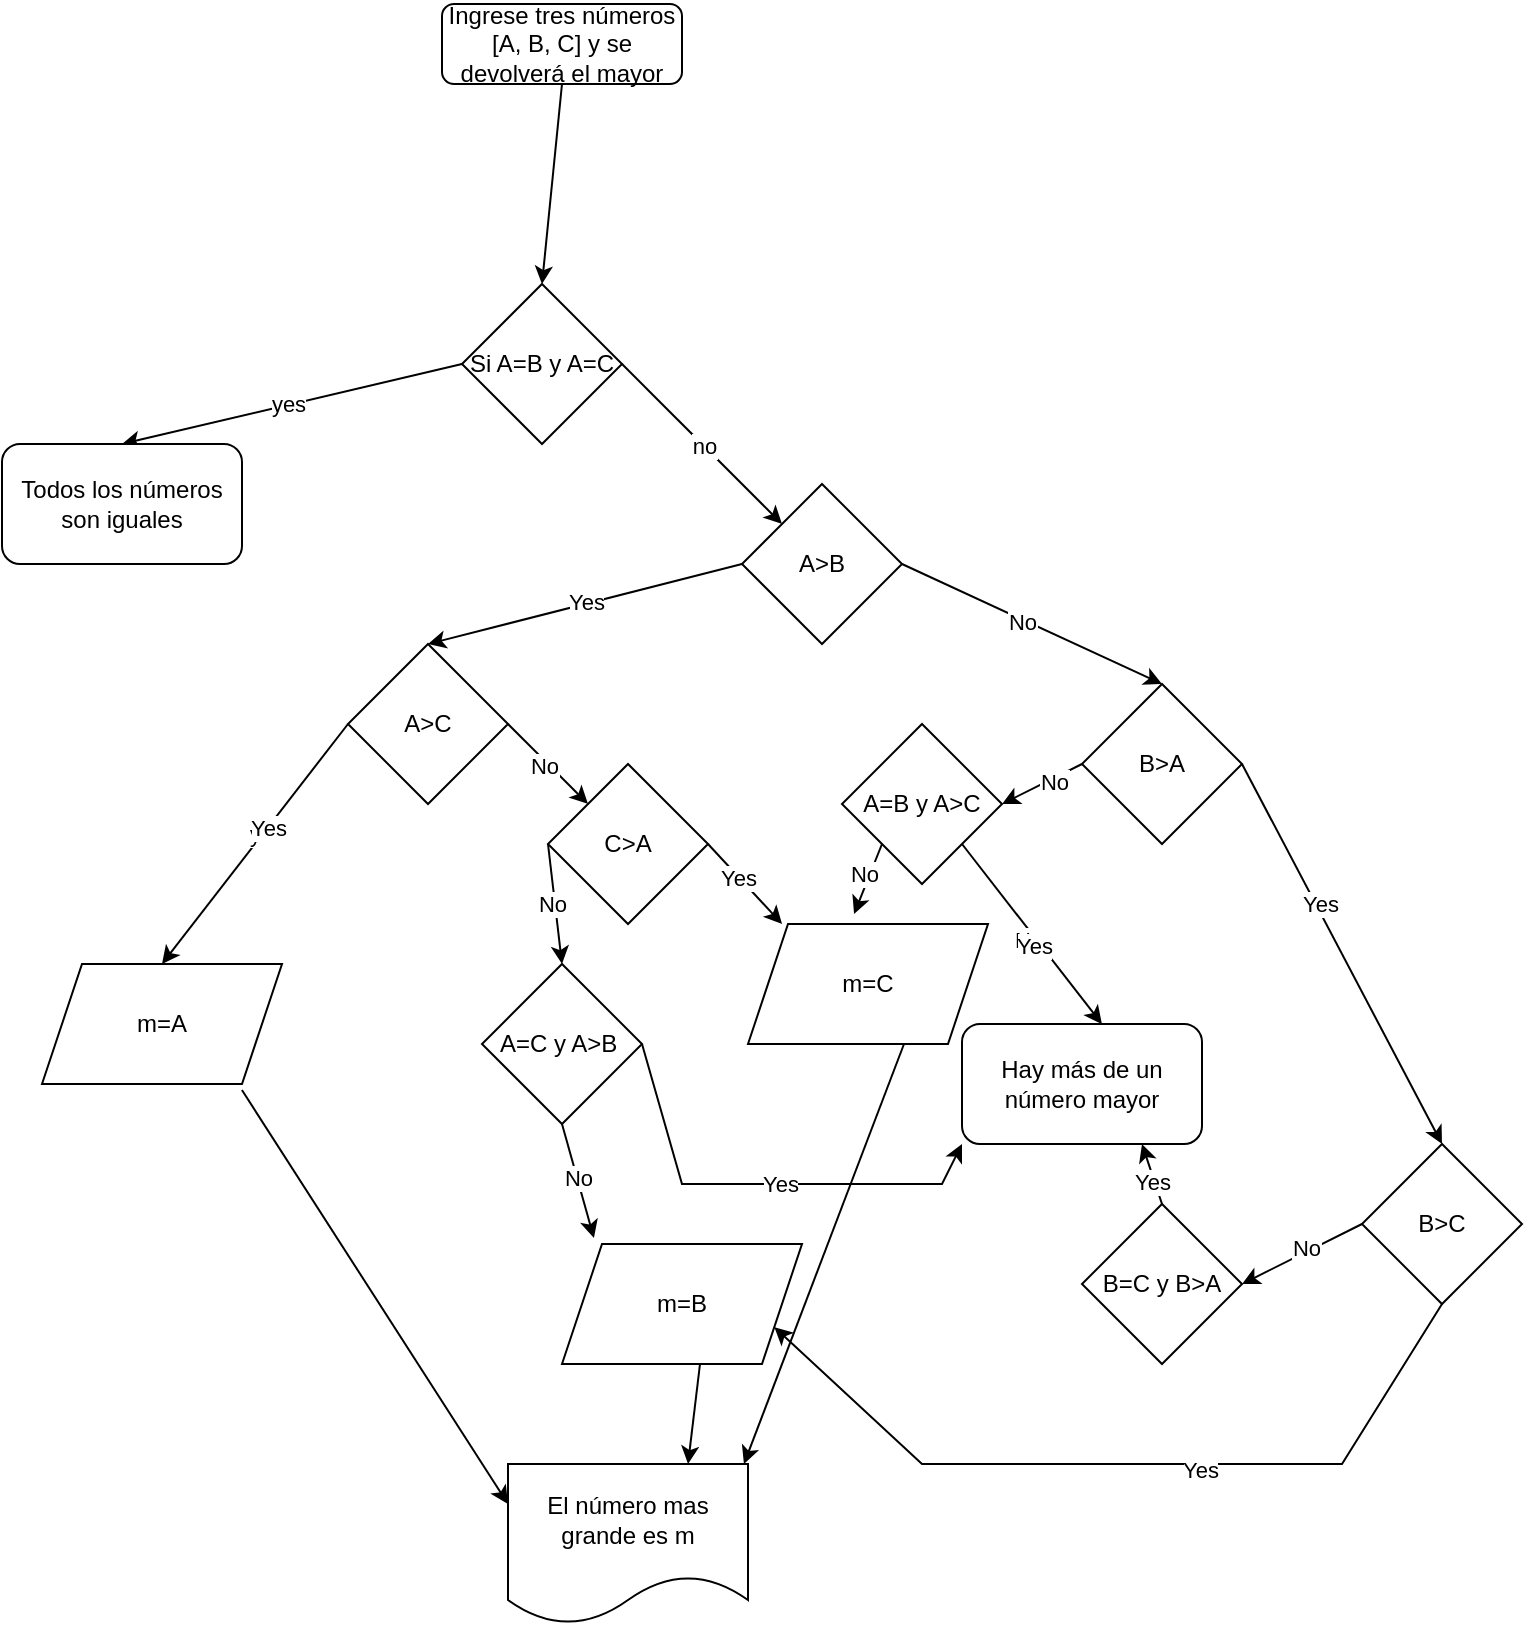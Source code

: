 <mxfile version="22.0.4" type="github">
  <diagram id="C5RBs43oDa-KdzZeNtuy" name="Page-1">
    <mxGraphModel dx="880" dy="1639" grid="1" gridSize="10" guides="1" tooltips="1" connect="1" arrows="1" fold="1" page="1" pageScale="1" pageWidth="827" pageHeight="1169" math="0" shadow="0">
      <root>
        <object label="" id="WIyWlLk6GJQsqaUBKTNV-0">
          <mxCell />
        </object>
        <mxCell id="WIyWlLk6GJQsqaUBKTNV-1" parent="WIyWlLk6GJQsqaUBKTNV-0" />
        <mxCell id="WIyWlLk6GJQsqaUBKTNV-3" value="Ingrese tres números [A, B, C] y se devolverá el mayor" style="rounded=1;whiteSpace=wrap;html=1;fontSize=12;glass=0;strokeWidth=1;shadow=0;" parent="WIyWlLk6GJQsqaUBKTNV-1" vertex="1">
          <mxGeometry x="220" y="-90" width="120" height="40" as="geometry" />
        </mxCell>
        <mxCell id="PrTfPkHu-jM7ePBQ1opl-32" value="Si A=B y A=C" style="rhombus;whiteSpace=wrap;html=1;" parent="WIyWlLk6GJQsqaUBKTNV-1" vertex="1">
          <mxGeometry x="230" y="50" width="80" height="80" as="geometry" />
        </mxCell>
        <mxCell id="PrTfPkHu-jM7ePBQ1opl-33" value="" style="endArrow=classic;html=1;rounded=0;entryX=0.5;entryY=0;entryDx=0;entryDy=0;exitX=0;exitY=0.5;exitDx=0;exitDy=0;" parent="WIyWlLk6GJQsqaUBKTNV-1" source="PrTfPkHu-jM7ePBQ1opl-32" target="PrTfPkHu-jM7ePBQ1opl-34" edge="1">
          <mxGeometry width="50" height="50" relative="1" as="geometry">
            <mxPoint x="460" y="200" as="sourcePoint" />
            <mxPoint x="510" y="150" as="targetPoint" />
          </mxGeometry>
        </mxCell>
        <mxCell id="F9rt_WKlfYEK-NacS6aI-0" value="yes" style="edgeLabel;html=1;align=center;verticalAlign=middle;resizable=0;points=[];" vertex="1" connectable="0" parent="PrTfPkHu-jM7ePBQ1opl-33">
          <mxGeometry x="0.02" y="-1" relative="1" as="geometry">
            <mxPoint as="offset" />
          </mxGeometry>
        </mxCell>
        <mxCell id="PrTfPkHu-jM7ePBQ1opl-34" value="Todos los números son iguales" style="rounded=1;whiteSpace=wrap;html=1;" parent="WIyWlLk6GJQsqaUBKTNV-1" vertex="1">
          <mxGeometry y="130" width="120" height="60" as="geometry" />
        </mxCell>
        <mxCell id="PrTfPkHu-jM7ePBQ1opl-35" value="" style="endArrow=classic;html=1;rounded=0;entryX=0.5;entryY=0;entryDx=0;entryDy=0;exitX=0.5;exitY=1;exitDx=0;exitDy=0;" parent="WIyWlLk6GJQsqaUBKTNV-1" source="WIyWlLk6GJQsqaUBKTNV-3" target="PrTfPkHu-jM7ePBQ1opl-32" edge="1">
          <mxGeometry width="50" height="50" relative="1" as="geometry">
            <mxPoint x="460" y="200" as="sourcePoint" />
            <mxPoint x="510" y="150" as="targetPoint" />
          </mxGeometry>
        </mxCell>
        <mxCell id="PrTfPkHu-jM7ePBQ1opl-36" value="A&amp;gt;B" style="rhombus;whiteSpace=wrap;html=1;" parent="WIyWlLk6GJQsqaUBKTNV-1" vertex="1">
          <mxGeometry x="370" y="150" width="80" height="80" as="geometry" />
        </mxCell>
        <mxCell id="PrTfPkHu-jM7ePBQ1opl-37" value="A&amp;gt;C" style="rhombus;whiteSpace=wrap;html=1;" parent="WIyWlLk6GJQsqaUBKTNV-1" vertex="1">
          <mxGeometry x="173" y="230" width="80" height="80" as="geometry" />
        </mxCell>
        <mxCell id="LV2yx6buy-KOQB_Vdglr-1" value="" style="endArrow=classic;html=1;rounded=0;entryX=0.5;entryY=0;entryDx=0;entryDy=0;exitX=0;exitY=0.5;exitDx=0;exitDy=0;" parent="WIyWlLk6GJQsqaUBKTNV-1" source="PrTfPkHu-jM7ePBQ1opl-36" target="PrTfPkHu-jM7ePBQ1opl-37" edge="1">
          <mxGeometry width="50" height="50" relative="1" as="geometry">
            <mxPoint x="390" y="160" as="sourcePoint" />
            <mxPoint x="440" y="110" as="targetPoint" />
          </mxGeometry>
        </mxCell>
        <mxCell id="LV2yx6buy-KOQB_Vdglr-2" value="Yes&lt;br&gt;" style="edgeLabel;html=1;align=center;verticalAlign=middle;resizable=0;points=[];" parent="LV2yx6buy-KOQB_Vdglr-1" vertex="1" connectable="0">
          <mxGeometry y="-1" relative="1" as="geometry">
            <mxPoint as="offset" />
          </mxGeometry>
        </mxCell>
        <mxCell id="LV2yx6buy-KOQB_Vdglr-3" value="m=A" style="shape=parallelogram;perimeter=parallelogramPerimeter;whiteSpace=wrap;html=1;fixedSize=1;" parent="WIyWlLk6GJQsqaUBKTNV-1" vertex="1">
          <mxGeometry x="20" y="390" width="120" height="60" as="geometry" />
        </mxCell>
        <mxCell id="LV2yx6buy-KOQB_Vdglr-4" value="El número mas grande es m" style="shape=document;whiteSpace=wrap;html=1;boundedLbl=1;" parent="WIyWlLk6GJQsqaUBKTNV-1" vertex="1">
          <mxGeometry x="253" y="640" width="120" height="80" as="geometry" />
        </mxCell>
        <mxCell id="LV2yx6buy-KOQB_Vdglr-5" value="" style="endArrow=classic;html=1;rounded=0;entryX=0.5;entryY=0;entryDx=0;entryDy=0;exitX=0;exitY=0.5;exitDx=0;exitDy=0;" parent="WIyWlLk6GJQsqaUBKTNV-1" source="PrTfPkHu-jM7ePBQ1opl-37" target="LV2yx6buy-KOQB_Vdglr-3" edge="1">
          <mxGeometry width="50" height="50" relative="1" as="geometry">
            <mxPoint x="390" y="360" as="sourcePoint" />
            <mxPoint x="440" y="310" as="targetPoint" />
          </mxGeometry>
        </mxCell>
        <mxCell id="LV2yx6buy-KOQB_Vdglr-7" value="yes" style="edgeLabel;html=1;align=center;verticalAlign=middle;resizable=0;points=[];" parent="LV2yx6buy-KOQB_Vdglr-5" vertex="1" connectable="0">
          <mxGeometry x="-0.1" y="1" relative="1" as="geometry">
            <mxPoint as="offset" />
          </mxGeometry>
        </mxCell>
        <mxCell id="LV2yx6buy-KOQB_Vdglr-11" value="Yes&lt;br&gt;" style="edgeLabel;html=1;align=center;verticalAlign=middle;resizable=0;points=[];" parent="LV2yx6buy-KOQB_Vdglr-5" vertex="1" connectable="0">
          <mxGeometry x="-0.133" relative="1" as="geometry">
            <mxPoint as="offset" />
          </mxGeometry>
        </mxCell>
        <mxCell id="LV2yx6buy-KOQB_Vdglr-6" value="" style="endArrow=classic;html=1;rounded=0;entryX=0;entryY=0.25;entryDx=0;entryDy=0;exitX=0.833;exitY=1.05;exitDx=0;exitDy=0;exitPerimeter=0;" parent="WIyWlLk6GJQsqaUBKTNV-1" source="LV2yx6buy-KOQB_Vdglr-3" target="LV2yx6buy-KOQB_Vdglr-4" edge="1">
          <mxGeometry width="50" height="50" relative="1" as="geometry">
            <mxPoint x="390" y="360" as="sourcePoint" />
            <mxPoint x="440" y="310" as="targetPoint" />
          </mxGeometry>
        </mxCell>
        <mxCell id="LV2yx6buy-KOQB_Vdglr-9" value="" style="endArrow=classic;html=1;rounded=0;exitX=1;exitY=0.5;exitDx=0;exitDy=0;entryX=0.5;entryY=0;entryDx=0;entryDy=0;" parent="WIyWlLk6GJQsqaUBKTNV-1" source="PrTfPkHu-jM7ePBQ1opl-36" target="LV2yx6buy-KOQB_Vdglr-24" edge="1">
          <mxGeometry width="50" height="50" relative="1" as="geometry">
            <mxPoint x="280" y="170" as="sourcePoint" />
            <mxPoint x="420" y="200" as="targetPoint" />
          </mxGeometry>
        </mxCell>
        <mxCell id="LV2yx6buy-KOQB_Vdglr-10" value="No" style="edgeLabel;html=1;align=center;verticalAlign=middle;resizable=0;points=[];" parent="LV2yx6buy-KOQB_Vdglr-9" vertex="1" connectable="0">
          <mxGeometry x="-0.071" y="-1" relative="1" as="geometry">
            <mxPoint as="offset" />
          </mxGeometry>
        </mxCell>
        <mxCell id="LV2yx6buy-KOQB_Vdglr-14" value="" style="endArrow=classic;html=1;rounded=0;exitX=1;exitY=0.5;exitDx=0;exitDy=0;" parent="WIyWlLk6GJQsqaUBKTNV-1" source="PrTfPkHu-jM7ePBQ1opl-37" target="i2EIqiDTOEzJhk6SfF2I-9" edge="1">
          <mxGeometry width="50" height="50" relative="1" as="geometry">
            <mxPoint x="240" y="310" as="sourcePoint" />
            <mxPoint x="220" y="310" as="targetPoint" />
          </mxGeometry>
        </mxCell>
        <mxCell id="LV2yx6buy-KOQB_Vdglr-20" value="No" style="edgeLabel;html=1;align=center;verticalAlign=middle;resizable=0;points=[];" parent="LV2yx6buy-KOQB_Vdglr-14" vertex="1" connectable="0">
          <mxGeometry x="-0.032" y="-2" relative="1" as="geometry">
            <mxPoint as="offset" />
          </mxGeometry>
        </mxCell>
        <mxCell id="LV2yx6buy-KOQB_Vdglr-24" value="B&amp;gt;A" style="rhombus;whiteSpace=wrap;html=1;" parent="WIyWlLk6GJQsqaUBKTNV-1" vertex="1">
          <mxGeometry x="540" y="250" width="80" height="80" as="geometry" />
        </mxCell>
        <mxCell id="i2EIqiDTOEzJhk6SfF2I-0" value="A=B y A&amp;gt;C" style="rhombus;whiteSpace=wrap;html=1;" parent="WIyWlLk6GJQsqaUBKTNV-1" vertex="1">
          <mxGeometry x="420" y="270" width="80" height="80" as="geometry" />
        </mxCell>
        <mxCell id="i2EIqiDTOEzJhk6SfF2I-1" value="" style="endArrow=classic;html=1;rounded=0;entryX=1;entryY=0.5;entryDx=0;entryDy=0;exitX=0;exitY=0.5;exitDx=0;exitDy=0;" parent="WIyWlLk6GJQsqaUBKTNV-1" source="LV2yx6buy-KOQB_Vdglr-24" target="i2EIqiDTOEzJhk6SfF2I-0" edge="1">
          <mxGeometry width="50" height="50" relative="1" as="geometry">
            <mxPoint x="390" y="350" as="sourcePoint" />
            <mxPoint x="440" y="300" as="targetPoint" />
          </mxGeometry>
        </mxCell>
        <mxCell id="i2EIqiDTOEzJhk6SfF2I-23" value="No" style="edgeLabel;html=1;align=center;verticalAlign=middle;resizable=0;points=[];" parent="i2EIqiDTOEzJhk6SfF2I-1" vertex="1" connectable="0">
          <mxGeometry x="-0.269" y="2" relative="1" as="geometry">
            <mxPoint as="offset" />
          </mxGeometry>
        </mxCell>
        <mxCell id="i2EIqiDTOEzJhk6SfF2I-2" value="Hay más de un número mayor" style="rounded=1;whiteSpace=wrap;html=1;" parent="WIyWlLk6GJQsqaUBKTNV-1" vertex="1">
          <mxGeometry x="480" y="420" width="120" height="60" as="geometry" />
        </mxCell>
        <mxCell id="i2EIqiDTOEzJhk6SfF2I-3" value="" style="endArrow=classic;html=1;rounded=0;entryX=0.583;entryY=0;entryDx=0;entryDy=0;exitX=1;exitY=1;exitDx=0;exitDy=0;entryPerimeter=0;" parent="WIyWlLk6GJQsqaUBKTNV-1" source="i2EIqiDTOEzJhk6SfF2I-0" target="i2EIqiDTOEzJhk6SfF2I-2" edge="1">
          <mxGeometry width="50" height="50" relative="1" as="geometry">
            <mxPoint x="530" y="390" as="sourcePoint" />
            <mxPoint x="580" y="340" as="targetPoint" />
          </mxGeometry>
        </mxCell>
        <mxCell id="i2EIqiDTOEzJhk6SfF2I-4" value="No&lt;br&gt;" style="edgeLabel;html=1;align=center;verticalAlign=middle;resizable=0;points=[];" parent="i2EIqiDTOEzJhk6SfF2I-3" vertex="1" connectable="0">
          <mxGeometry x="0.014" y="-4" relative="1" as="geometry">
            <mxPoint as="offset" />
          </mxGeometry>
        </mxCell>
        <mxCell id="i2EIqiDTOEzJhk6SfF2I-5" value="Yes&lt;br&gt;" style="edgeLabel;html=1;align=center;verticalAlign=middle;resizable=0;points=[];" parent="i2EIqiDTOEzJhk6SfF2I-3" vertex="1" connectable="0">
          <mxGeometry x="0.075" y="-3" relative="1" as="geometry">
            <mxPoint as="offset" />
          </mxGeometry>
        </mxCell>
        <mxCell id="i2EIqiDTOEzJhk6SfF2I-6" value="m=C" style="shape=parallelogram;perimeter=parallelogramPerimeter;whiteSpace=wrap;html=1;fixedSize=1;" parent="WIyWlLk6GJQsqaUBKTNV-1" vertex="1">
          <mxGeometry x="373" y="370" width="120" height="60" as="geometry" />
        </mxCell>
        <mxCell id="i2EIqiDTOEzJhk6SfF2I-7" value="" style="endArrow=classic;html=1;rounded=0;entryX=0.442;entryY=-0.083;entryDx=0;entryDy=0;entryPerimeter=0;exitX=0;exitY=1;exitDx=0;exitDy=0;" parent="WIyWlLk6GJQsqaUBKTNV-1" source="i2EIqiDTOEzJhk6SfF2I-0" target="i2EIqiDTOEzJhk6SfF2I-6" edge="1">
          <mxGeometry width="50" height="50" relative="1" as="geometry">
            <mxPoint x="410" y="360" as="sourcePoint" />
            <mxPoint x="460" y="310" as="targetPoint" />
          </mxGeometry>
        </mxCell>
        <mxCell id="i2EIqiDTOEzJhk6SfF2I-22" value="No" style="edgeLabel;html=1;align=center;verticalAlign=middle;resizable=0;points=[];" parent="i2EIqiDTOEzJhk6SfF2I-7" vertex="1" connectable="0">
          <mxGeometry x="-0.072" y="-3" relative="1" as="geometry">
            <mxPoint as="offset" />
          </mxGeometry>
        </mxCell>
        <mxCell id="i2EIqiDTOEzJhk6SfF2I-8" value="" style="endArrow=classic;html=1;rounded=0;entryX=0.983;entryY=0;entryDx=0;entryDy=0;entryPerimeter=0;exitX=0.65;exitY=1;exitDx=0;exitDy=0;exitPerimeter=0;" parent="WIyWlLk6GJQsqaUBKTNV-1" source="i2EIqiDTOEzJhk6SfF2I-6" target="LV2yx6buy-KOQB_Vdglr-4" edge="1">
          <mxGeometry width="50" height="50" relative="1" as="geometry">
            <mxPoint x="300" y="500" as="sourcePoint" />
            <mxPoint x="350" y="450" as="targetPoint" />
          </mxGeometry>
        </mxCell>
        <mxCell id="i2EIqiDTOEzJhk6SfF2I-9" value="C&amp;gt;A" style="rhombus;whiteSpace=wrap;html=1;direction=south;" parent="WIyWlLk6GJQsqaUBKTNV-1" vertex="1">
          <mxGeometry x="273" y="290" width="80" height="80" as="geometry" />
        </mxCell>
        <mxCell id="i2EIqiDTOEzJhk6SfF2I-11" value="" style="endArrow=classic;html=1;rounded=0;entryX=0.142;entryY=0;entryDx=0;entryDy=0;entryPerimeter=0;exitX=0.5;exitY=0;exitDx=0;exitDy=0;" parent="WIyWlLk6GJQsqaUBKTNV-1" source="i2EIqiDTOEzJhk6SfF2I-9" target="i2EIqiDTOEzJhk6SfF2I-6" edge="1">
          <mxGeometry width="50" height="50" relative="1" as="geometry">
            <mxPoint x="390" y="350" as="sourcePoint" />
            <mxPoint x="440" y="300" as="targetPoint" />
          </mxGeometry>
        </mxCell>
        <mxCell id="i2EIqiDTOEzJhk6SfF2I-12" value="Yes" style="edgeLabel;html=1;align=center;verticalAlign=middle;resizable=0;points=[];" parent="i2EIqiDTOEzJhk6SfF2I-11" vertex="1" connectable="0">
          <mxGeometry x="-0.219" relative="1" as="geometry">
            <mxPoint y="1" as="offset" />
          </mxGeometry>
        </mxCell>
        <mxCell id="i2EIqiDTOEzJhk6SfF2I-13" value="A=C y A&amp;gt;B&amp;nbsp;" style="rhombus;whiteSpace=wrap;html=1;" parent="WIyWlLk6GJQsqaUBKTNV-1" vertex="1">
          <mxGeometry x="240" y="390" width="80" height="80" as="geometry" />
        </mxCell>
        <mxCell id="i2EIqiDTOEzJhk6SfF2I-14" value="" style="endArrow=classic;html=1;rounded=0;entryX=0.5;entryY=0;entryDx=0;entryDy=0;exitX=0.5;exitY=1;exitDx=0;exitDy=0;" parent="WIyWlLk6GJQsqaUBKTNV-1" source="i2EIqiDTOEzJhk6SfF2I-9" target="i2EIqiDTOEzJhk6SfF2I-13" edge="1">
          <mxGeometry width="50" height="50" relative="1" as="geometry">
            <mxPoint x="270" y="410" as="sourcePoint" />
            <mxPoint x="320" y="360" as="targetPoint" />
          </mxGeometry>
        </mxCell>
        <mxCell id="i2EIqiDTOEzJhk6SfF2I-21" value="No" style="edgeLabel;html=1;align=center;verticalAlign=middle;resizable=0;points=[];" parent="i2EIqiDTOEzJhk6SfF2I-14" vertex="1" connectable="0">
          <mxGeometry y="-2" relative="1" as="geometry">
            <mxPoint as="offset" />
          </mxGeometry>
        </mxCell>
        <mxCell id="i2EIqiDTOEzJhk6SfF2I-15" value="" style="endArrow=classic;html=1;rounded=0;entryX=0;entryY=1;entryDx=0;entryDy=0;exitX=1;exitY=0.5;exitDx=0;exitDy=0;" parent="WIyWlLk6GJQsqaUBKTNV-1" source="i2EIqiDTOEzJhk6SfF2I-13" target="i2EIqiDTOEzJhk6SfF2I-2" edge="1">
          <mxGeometry width="50" height="50" relative="1" as="geometry">
            <mxPoint x="310" y="500" as="sourcePoint" />
            <mxPoint x="360" y="450" as="targetPoint" />
            <Array as="points">
              <mxPoint x="340" y="500" />
              <mxPoint x="390" y="500" />
              <mxPoint x="470" y="500" />
            </Array>
          </mxGeometry>
        </mxCell>
        <mxCell id="i2EIqiDTOEzJhk6SfF2I-16" value="Yes" style="edgeLabel;html=1;align=center;verticalAlign=middle;resizable=0;points=[];" parent="i2EIqiDTOEzJhk6SfF2I-15" vertex="1" connectable="0">
          <mxGeometry x="0.081" relative="1" as="geometry">
            <mxPoint as="offset" />
          </mxGeometry>
        </mxCell>
        <mxCell id="i2EIqiDTOEzJhk6SfF2I-17" value="m=B" style="shape=parallelogram;perimeter=parallelogramPerimeter;whiteSpace=wrap;html=1;fixedSize=1;" parent="WIyWlLk6GJQsqaUBKTNV-1" vertex="1">
          <mxGeometry x="280" y="530" width="120" height="60" as="geometry" />
        </mxCell>
        <mxCell id="i2EIqiDTOEzJhk6SfF2I-18" value="" style="endArrow=classic;html=1;rounded=0;entryX=0.133;entryY=-0.05;entryDx=0;entryDy=0;entryPerimeter=0;exitX=0.5;exitY=1;exitDx=0;exitDy=0;" parent="WIyWlLk6GJQsqaUBKTNV-1" source="i2EIqiDTOEzJhk6SfF2I-13" target="i2EIqiDTOEzJhk6SfF2I-17" edge="1">
          <mxGeometry width="50" height="50" relative="1" as="geometry">
            <mxPoint x="220" y="550" as="sourcePoint" />
            <mxPoint x="270" y="500" as="targetPoint" />
          </mxGeometry>
        </mxCell>
        <mxCell id="i2EIqiDTOEzJhk6SfF2I-20" value="No" style="edgeLabel;html=1;align=center;verticalAlign=middle;resizable=0;points=[];" parent="i2EIqiDTOEzJhk6SfF2I-18" vertex="1" connectable="0">
          <mxGeometry x="-0.06" relative="1" as="geometry">
            <mxPoint as="offset" />
          </mxGeometry>
        </mxCell>
        <mxCell id="i2EIqiDTOEzJhk6SfF2I-19" value="" style="endArrow=classic;html=1;rounded=0;entryX=0.75;entryY=0;entryDx=0;entryDy=0;exitX=0.575;exitY=1;exitDx=0;exitDy=0;exitPerimeter=0;" parent="WIyWlLk6GJQsqaUBKTNV-1" source="i2EIqiDTOEzJhk6SfF2I-17" target="LV2yx6buy-KOQB_Vdglr-4" edge="1">
          <mxGeometry width="50" height="50" relative="1" as="geometry">
            <mxPoint x="430" y="600" as="sourcePoint" />
            <mxPoint x="480" y="550" as="targetPoint" />
          </mxGeometry>
        </mxCell>
        <mxCell id="i2EIqiDTOEzJhk6SfF2I-25" value="B&amp;gt;C" style="rhombus;whiteSpace=wrap;html=1;" parent="WIyWlLk6GJQsqaUBKTNV-1" vertex="1">
          <mxGeometry x="680" y="480" width="80" height="80" as="geometry" />
        </mxCell>
        <mxCell id="i2EIqiDTOEzJhk6SfF2I-26" value="" style="endArrow=classic;html=1;rounded=0;entryX=0.5;entryY=0;entryDx=0;entryDy=0;exitX=1;exitY=0.5;exitDx=0;exitDy=0;" parent="WIyWlLk6GJQsqaUBKTNV-1" source="LV2yx6buy-KOQB_Vdglr-24" target="i2EIqiDTOEzJhk6SfF2I-25" edge="1">
          <mxGeometry width="50" height="50" relative="1" as="geometry">
            <mxPoint x="620" y="360" as="sourcePoint" />
            <mxPoint x="670" y="310" as="targetPoint" />
          </mxGeometry>
        </mxCell>
        <mxCell id="i2EIqiDTOEzJhk6SfF2I-27" value="Yes" style="edgeLabel;html=1;align=center;verticalAlign=middle;resizable=0;points=[];" parent="i2EIqiDTOEzJhk6SfF2I-26" vertex="1" connectable="0">
          <mxGeometry x="-0.26" y="2" relative="1" as="geometry">
            <mxPoint as="offset" />
          </mxGeometry>
        </mxCell>
        <mxCell id="i2EIqiDTOEzJhk6SfF2I-28" value="B=C y B&amp;gt;A" style="rhombus;whiteSpace=wrap;html=1;" parent="WIyWlLk6GJQsqaUBKTNV-1" vertex="1">
          <mxGeometry x="540" y="510" width="80" height="80" as="geometry" />
        </mxCell>
        <mxCell id="i2EIqiDTOEzJhk6SfF2I-30" value="" style="endArrow=classic;html=1;rounded=0;entryX=0.75;entryY=1;entryDx=0;entryDy=0;exitX=0.5;exitY=0;exitDx=0;exitDy=0;" parent="WIyWlLk6GJQsqaUBKTNV-1" source="i2EIqiDTOEzJhk6SfF2I-28" target="i2EIqiDTOEzJhk6SfF2I-2" edge="1">
          <mxGeometry width="50" height="50" relative="1" as="geometry">
            <mxPoint x="600" y="500" as="sourcePoint" />
            <mxPoint x="670.711" y="450" as="targetPoint" />
          </mxGeometry>
        </mxCell>
        <mxCell id="i2EIqiDTOEzJhk6SfF2I-35" value="Yes" style="edgeLabel;html=1;align=center;verticalAlign=middle;resizable=0;points=[];" parent="i2EIqiDTOEzJhk6SfF2I-30" vertex="1" connectable="0">
          <mxGeometry x="-0.24" y="1" relative="1" as="geometry">
            <mxPoint x="-1" as="offset" />
          </mxGeometry>
        </mxCell>
        <mxCell id="i2EIqiDTOEzJhk6SfF2I-31" value="" style="endArrow=classic;html=1;rounded=0;entryX=1;entryY=0.5;entryDx=0;entryDy=0;exitX=0;exitY=0.5;exitDx=0;exitDy=0;" parent="WIyWlLk6GJQsqaUBKTNV-1" source="i2EIqiDTOEzJhk6SfF2I-25" target="i2EIqiDTOEzJhk6SfF2I-28" edge="1">
          <mxGeometry width="50" height="50" relative="1" as="geometry">
            <mxPoint x="650" y="590" as="sourcePoint" />
            <mxPoint x="700" y="540" as="targetPoint" />
          </mxGeometry>
        </mxCell>
        <mxCell id="i2EIqiDTOEzJhk6SfF2I-34" value="No" style="edgeLabel;html=1;align=center;verticalAlign=middle;resizable=0;points=[];" parent="i2EIqiDTOEzJhk6SfF2I-31" vertex="1" connectable="0">
          <mxGeometry x="-0.09" y="-2" relative="1" as="geometry">
            <mxPoint as="offset" />
          </mxGeometry>
        </mxCell>
        <mxCell id="i2EIqiDTOEzJhk6SfF2I-32" value="" style="endArrow=classic;html=1;rounded=0;entryX=1;entryY=0.75;entryDx=0;entryDy=0;exitX=0.5;exitY=1;exitDx=0;exitDy=0;" parent="WIyWlLk6GJQsqaUBKTNV-1" source="i2EIqiDTOEzJhk6SfF2I-25" target="i2EIqiDTOEzJhk6SfF2I-17" edge="1">
          <mxGeometry width="50" height="50" relative="1" as="geometry">
            <mxPoint x="690" y="640" as="sourcePoint" />
            <mxPoint x="620" y="640" as="targetPoint" />
            <Array as="points">
              <mxPoint x="670" y="640" />
              <mxPoint x="460" y="640" />
            </Array>
          </mxGeometry>
        </mxCell>
        <mxCell id="i2EIqiDTOEzJhk6SfF2I-33" value="Yes" style="edgeLabel;html=1;align=center;verticalAlign=middle;resizable=0;points=[];" parent="i2EIqiDTOEzJhk6SfF2I-32" vertex="1" connectable="0">
          <mxGeometry x="-0.184" y="3" relative="1" as="geometry">
            <mxPoint as="offset" />
          </mxGeometry>
        </mxCell>
        <mxCell id="F9rt_WKlfYEK-NacS6aI-1" value="" style="endArrow=classic;html=1;rounded=0;exitX=1;exitY=0.5;exitDx=0;exitDy=0;" edge="1" parent="WIyWlLk6GJQsqaUBKTNV-1" source="PrTfPkHu-jM7ePBQ1opl-32" target="PrTfPkHu-jM7ePBQ1opl-36">
          <mxGeometry width="50" height="50" relative="1" as="geometry">
            <mxPoint x="190" y="120" as="sourcePoint" />
            <mxPoint x="240" y="70" as="targetPoint" />
          </mxGeometry>
        </mxCell>
        <mxCell id="F9rt_WKlfYEK-NacS6aI-2" value="no" style="edgeLabel;html=1;align=center;verticalAlign=middle;resizable=0;points=[];" vertex="1" connectable="0" parent="F9rt_WKlfYEK-NacS6aI-1">
          <mxGeometry x="0.011" relative="1" as="geometry">
            <mxPoint as="offset" />
          </mxGeometry>
        </mxCell>
      </root>
    </mxGraphModel>
  </diagram>
</mxfile>
